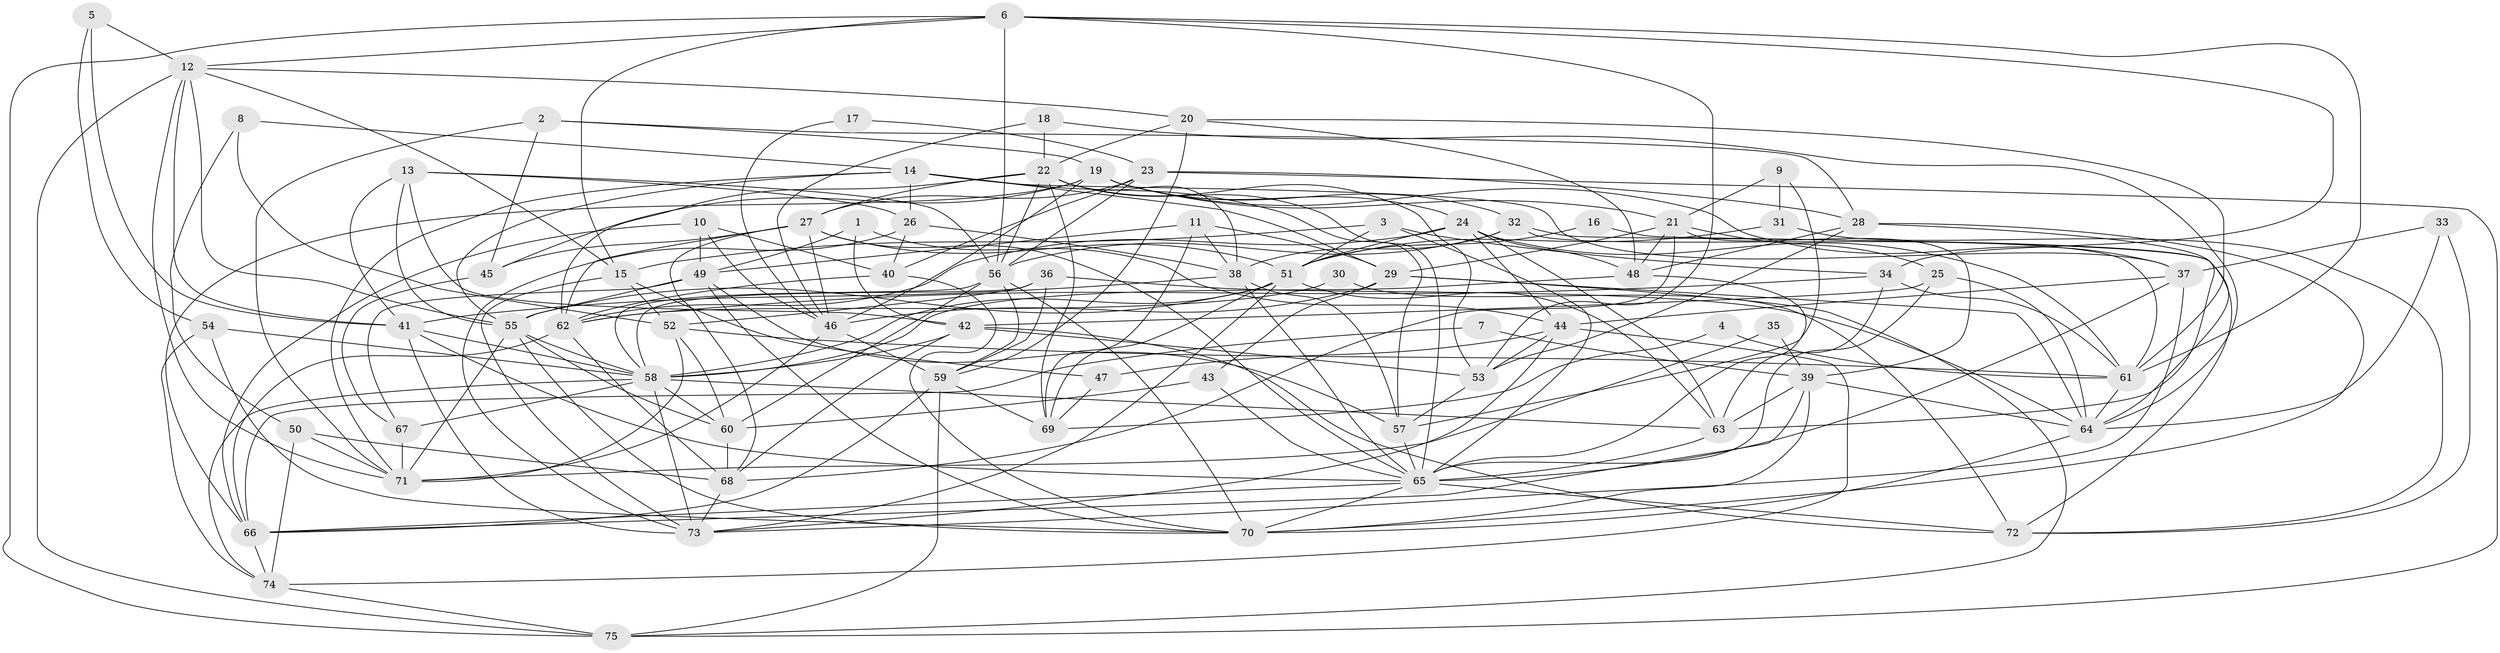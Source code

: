 // original degree distribution, {4: 0.3087248322147651, 3: 0.28859060402684567, 7: 0.053691275167785234, 5: 0.15436241610738255, 2: 0.10738255033557047, 6: 0.08053691275167785, 8: 0.006711409395973154}
// Generated by graph-tools (version 1.1) at 2025/26/03/09/25 03:26:15]
// undirected, 75 vertices, 220 edges
graph export_dot {
graph [start="1"]
  node [color=gray90,style=filled];
  1;
  2;
  3;
  4;
  5;
  6;
  7;
  8;
  9;
  10;
  11;
  12;
  13;
  14;
  15;
  16;
  17;
  18;
  19;
  20;
  21;
  22;
  23;
  24;
  25;
  26;
  27;
  28;
  29;
  30;
  31;
  32;
  33;
  34;
  35;
  36;
  37;
  38;
  39;
  40;
  41;
  42;
  43;
  44;
  45;
  46;
  47;
  48;
  49;
  50;
  51;
  52;
  53;
  54;
  55;
  56;
  57;
  58;
  59;
  60;
  61;
  62;
  63;
  64;
  65;
  66;
  67;
  68;
  69;
  70;
  71;
  72;
  73;
  74;
  75;
  1 -- 42 [weight=1.0];
  1 -- 44 [weight=1.0];
  1 -- 49 [weight=1.0];
  2 -- 19 [weight=1.0];
  2 -- 28 [weight=1.0];
  2 -- 45 [weight=1.0];
  2 -- 71 [weight=1.0];
  3 -- 15 [weight=1.0];
  3 -- 34 [weight=1.0];
  3 -- 51 [weight=1.0];
  3 -- 65 [weight=1.0];
  4 -- 61 [weight=2.0];
  4 -- 69 [weight=1.0];
  5 -- 12 [weight=1.0];
  5 -- 41 [weight=1.0];
  5 -- 54 [weight=1.0];
  6 -- 12 [weight=1.0];
  6 -- 15 [weight=1.0];
  6 -- 34 [weight=1.0];
  6 -- 53 [weight=1.0];
  6 -- 56 [weight=1.0];
  6 -- 61 [weight=1.0];
  6 -- 75 [weight=1.0];
  7 -- 39 [weight=1.0];
  7 -- 66 [weight=1.0];
  8 -- 14 [weight=1.0];
  8 -- 50 [weight=1.0];
  8 -- 52 [weight=1.0];
  9 -- 21 [weight=1.0];
  9 -- 31 [weight=1.0];
  9 -- 57 [weight=1.0];
  10 -- 40 [weight=1.0];
  10 -- 46 [weight=1.0];
  10 -- 49 [weight=1.0];
  10 -- 66 [weight=1.0];
  11 -- 29 [weight=1.0];
  11 -- 38 [weight=1.0];
  11 -- 49 [weight=1.0];
  11 -- 69 [weight=1.0];
  12 -- 15 [weight=1.0];
  12 -- 20 [weight=1.0];
  12 -- 41 [weight=1.0];
  12 -- 55 [weight=1.0];
  12 -- 71 [weight=1.0];
  12 -- 75 [weight=1.0];
  13 -- 26 [weight=1.0];
  13 -- 41 [weight=1.0];
  13 -- 42 [weight=1.0];
  13 -- 55 [weight=1.0];
  13 -- 56 [weight=1.0];
  14 -- 26 [weight=1.0];
  14 -- 29 [weight=1.0];
  14 -- 37 [weight=1.0];
  14 -- 55 [weight=1.0];
  14 -- 57 [weight=1.0];
  14 -- 71 [weight=1.0];
  15 -- 47 [weight=2.0];
  15 -- 52 [weight=1.0];
  15 -- 73 [weight=1.0];
  16 -- 51 [weight=1.0];
  16 -- 64 [weight=1.0];
  17 -- 23 [weight=1.0];
  17 -- 46 [weight=1.0];
  18 -- 22 [weight=1.0];
  18 -- 46 [weight=1.0];
  18 -- 64 [weight=1.0];
  19 -- 21 [weight=1.0];
  19 -- 24 [weight=1.0];
  19 -- 32 [weight=1.0];
  19 -- 37 [weight=1.0];
  19 -- 45 [weight=1.0];
  19 -- 46 [weight=1.0];
  19 -- 66 [weight=1.0];
  20 -- 22 [weight=1.0];
  20 -- 48 [weight=1.0];
  20 -- 59 [weight=1.0];
  20 -- 61 [weight=1.0];
  21 -- 25 [weight=1.0];
  21 -- 29 [weight=1.0];
  21 -- 39 [weight=1.0];
  21 -- 48 [weight=1.0];
  21 -- 68 [weight=1.0];
  22 -- 27 [weight=1.0];
  22 -- 38 [weight=1.0];
  22 -- 53 [weight=1.0];
  22 -- 56 [weight=1.0];
  22 -- 62 [weight=1.0];
  22 -- 65 [weight=1.0];
  22 -- 69 [weight=1.0];
  23 -- 27 [weight=1.0];
  23 -- 28 [weight=1.0];
  23 -- 40 [weight=1.0];
  23 -- 56 [weight=1.0];
  23 -- 75 [weight=1.0];
  24 -- 44 [weight=1.0];
  24 -- 48 [weight=1.0];
  24 -- 51 [weight=1.0];
  24 -- 61 [weight=1.0];
  24 -- 62 [weight=1.0];
  24 -- 63 [weight=1.0];
  25 -- 42 [weight=1.0];
  25 -- 64 [weight=1.0];
  25 -- 65 [weight=1.0];
  26 -- 38 [weight=1.0];
  26 -- 40 [weight=1.0];
  26 -- 73 [weight=1.0];
  27 -- 45 [weight=1.0];
  27 -- 46 [weight=1.0];
  27 -- 51 [weight=1.0];
  27 -- 62 [weight=1.0];
  27 -- 65 [weight=1.0];
  27 -- 68 [weight=1.0];
  28 -- 48 [weight=1.0];
  28 -- 53 [weight=1.0];
  28 -- 63 [weight=1.0];
  28 -- 70 [weight=1.0];
  29 -- 43 [weight=1.0];
  29 -- 46 [weight=1.0];
  29 -- 64 [weight=1.0];
  29 -- 75 [weight=1.0];
  30 -- 62 [weight=1.0];
  30 -- 72 [weight=1.0];
  31 -- 51 [weight=1.0];
  31 -- 72 [weight=1.0];
  32 -- 38 [weight=1.0];
  32 -- 56 [weight=1.0];
  32 -- 61 [weight=1.0];
  32 -- 72 [weight=1.0];
  33 -- 37 [weight=1.0];
  33 -- 64 [weight=1.0];
  33 -- 72 [weight=1.0];
  34 -- 61 [weight=1.0];
  34 -- 62 [weight=1.0];
  34 -- 63 [weight=1.0];
  35 -- 39 [weight=1.0];
  35 -- 71 [weight=1.0];
  36 -- 52 [weight=1.0];
  36 -- 58 [weight=1.0];
  36 -- 59 [weight=1.0];
  36 -- 64 [weight=1.0];
  37 -- 44 [weight=1.0];
  37 -- 65 [weight=1.0];
  37 -- 73 [weight=1.0];
  38 -- 41 [weight=1.0];
  38 -- 57 [weight=1.0];
  38 -- 65 [weight=1.0];
  39 -- 63 [weight=1.0];
  39 -- 64 [weight=1.0];
  39 -- 66 [weight=1.0];
  39 -- 70 [weight=1.0];
  40 -- 62 [weight=1.0];
  40 -- 70 [weight=1.0];
  41 -- 58 [weight=1.0];
  41 -- 65 [weight=1.0];
  41 -- 73 [weight=1.0];
  42 -- 53 [weight=1.0];
  42 -- 58 [weight=1.0];
  42 -- 68 [weight=1.0];
  42 -- 72 [weight=1.0];
  43 -- 60 [weight=1.0];
  43 -- 65 [weight=1.0];
  44 -- 47 [weight=1.0];
  44 -- 53 [weight=1.0];
  44 -- 73 [weight=1.0];
  44 -- 74 [weight=1.0];
  45 -- 67 [weight=1.0];
  46 -- 59 [weight=1.0];
  46 -- 71 [weight=1.0];
  47 -- 69 [weight=1.0];
  48 -- 58 [weight=1.0];
  48 -- 65 [weight=1.0];
  49 -- 55 [weight=1.0];
  49 -- 57 [weight=1.0];
  49 -- 67 [weight=1.0];
  49 -- 70 [weight=1.0];
  50 -- 68 [weight=1.0];
  50 -- 71 [weight=1.0];
  50 -- 74 [weight=1.0];
  51 -- 55 [weight=1.0];
  51 -- 58 [weight=1.0];
  51 -- 63 [weight=1.0];
  51 -- 69 [weight=1.0];
  51 -- 73 [weight=1.0];
  52 -- 60 [weight=1.0];
  52 -- 61 [weight=1.0];
  52 -- 71 [weight=1.0];
  53 -- 57 [weight=1.0];
  54 -- 58 [weight=1.0];
  54 -- 70 [weight=1.0];
  54 -- 74 [weight=1.0];
  55 -- 58 [weight=1.0];
  55 -- 60 [weight=1.0];
  55 -- 70 [weight=1.0];
  55 -- 71 [weight=1.0];
  56 -- 58 [weight=1.0];
  56 -- 59 [weight=1.0];
  56 -- 60 [weight=1.0];
  56 -- 70 [weight=1.0];
  57 -- 65 [weight=1.0];
  58 -- 60 [weight=1.0];
  58 -- 63 [weight=1.0];
  58 -- 67 [weight=1.0];
  58 -- 73 [weight=1.0];
  58 -- 74 [weight=1.0];
  59 -- 66 [weight=2.0];
  59 -- 69 [weight=1.0];
  59 -- 75 [weight=1.0];
  60 -- 68 [weight=1.0];
  61 -- 64 [weight=1.0];
  62 -- 66 [weight=1.0];
  62 -- 68 [weight=1.0];
  63 -- 65 [weight=1.0];
  64 -- 70 [weight=1.0];
  65 -- 66 [weight=1.0];
  65 -- 70 [weight=1.0];
  65 -- 72 [weight=1.0];
  66 -- 74 [weight=1.0];
  67 -- 71 [weight=1.0];
  68 -- 73 [weight=1.0];
  74 -- 75 [weight=1.0];
}
